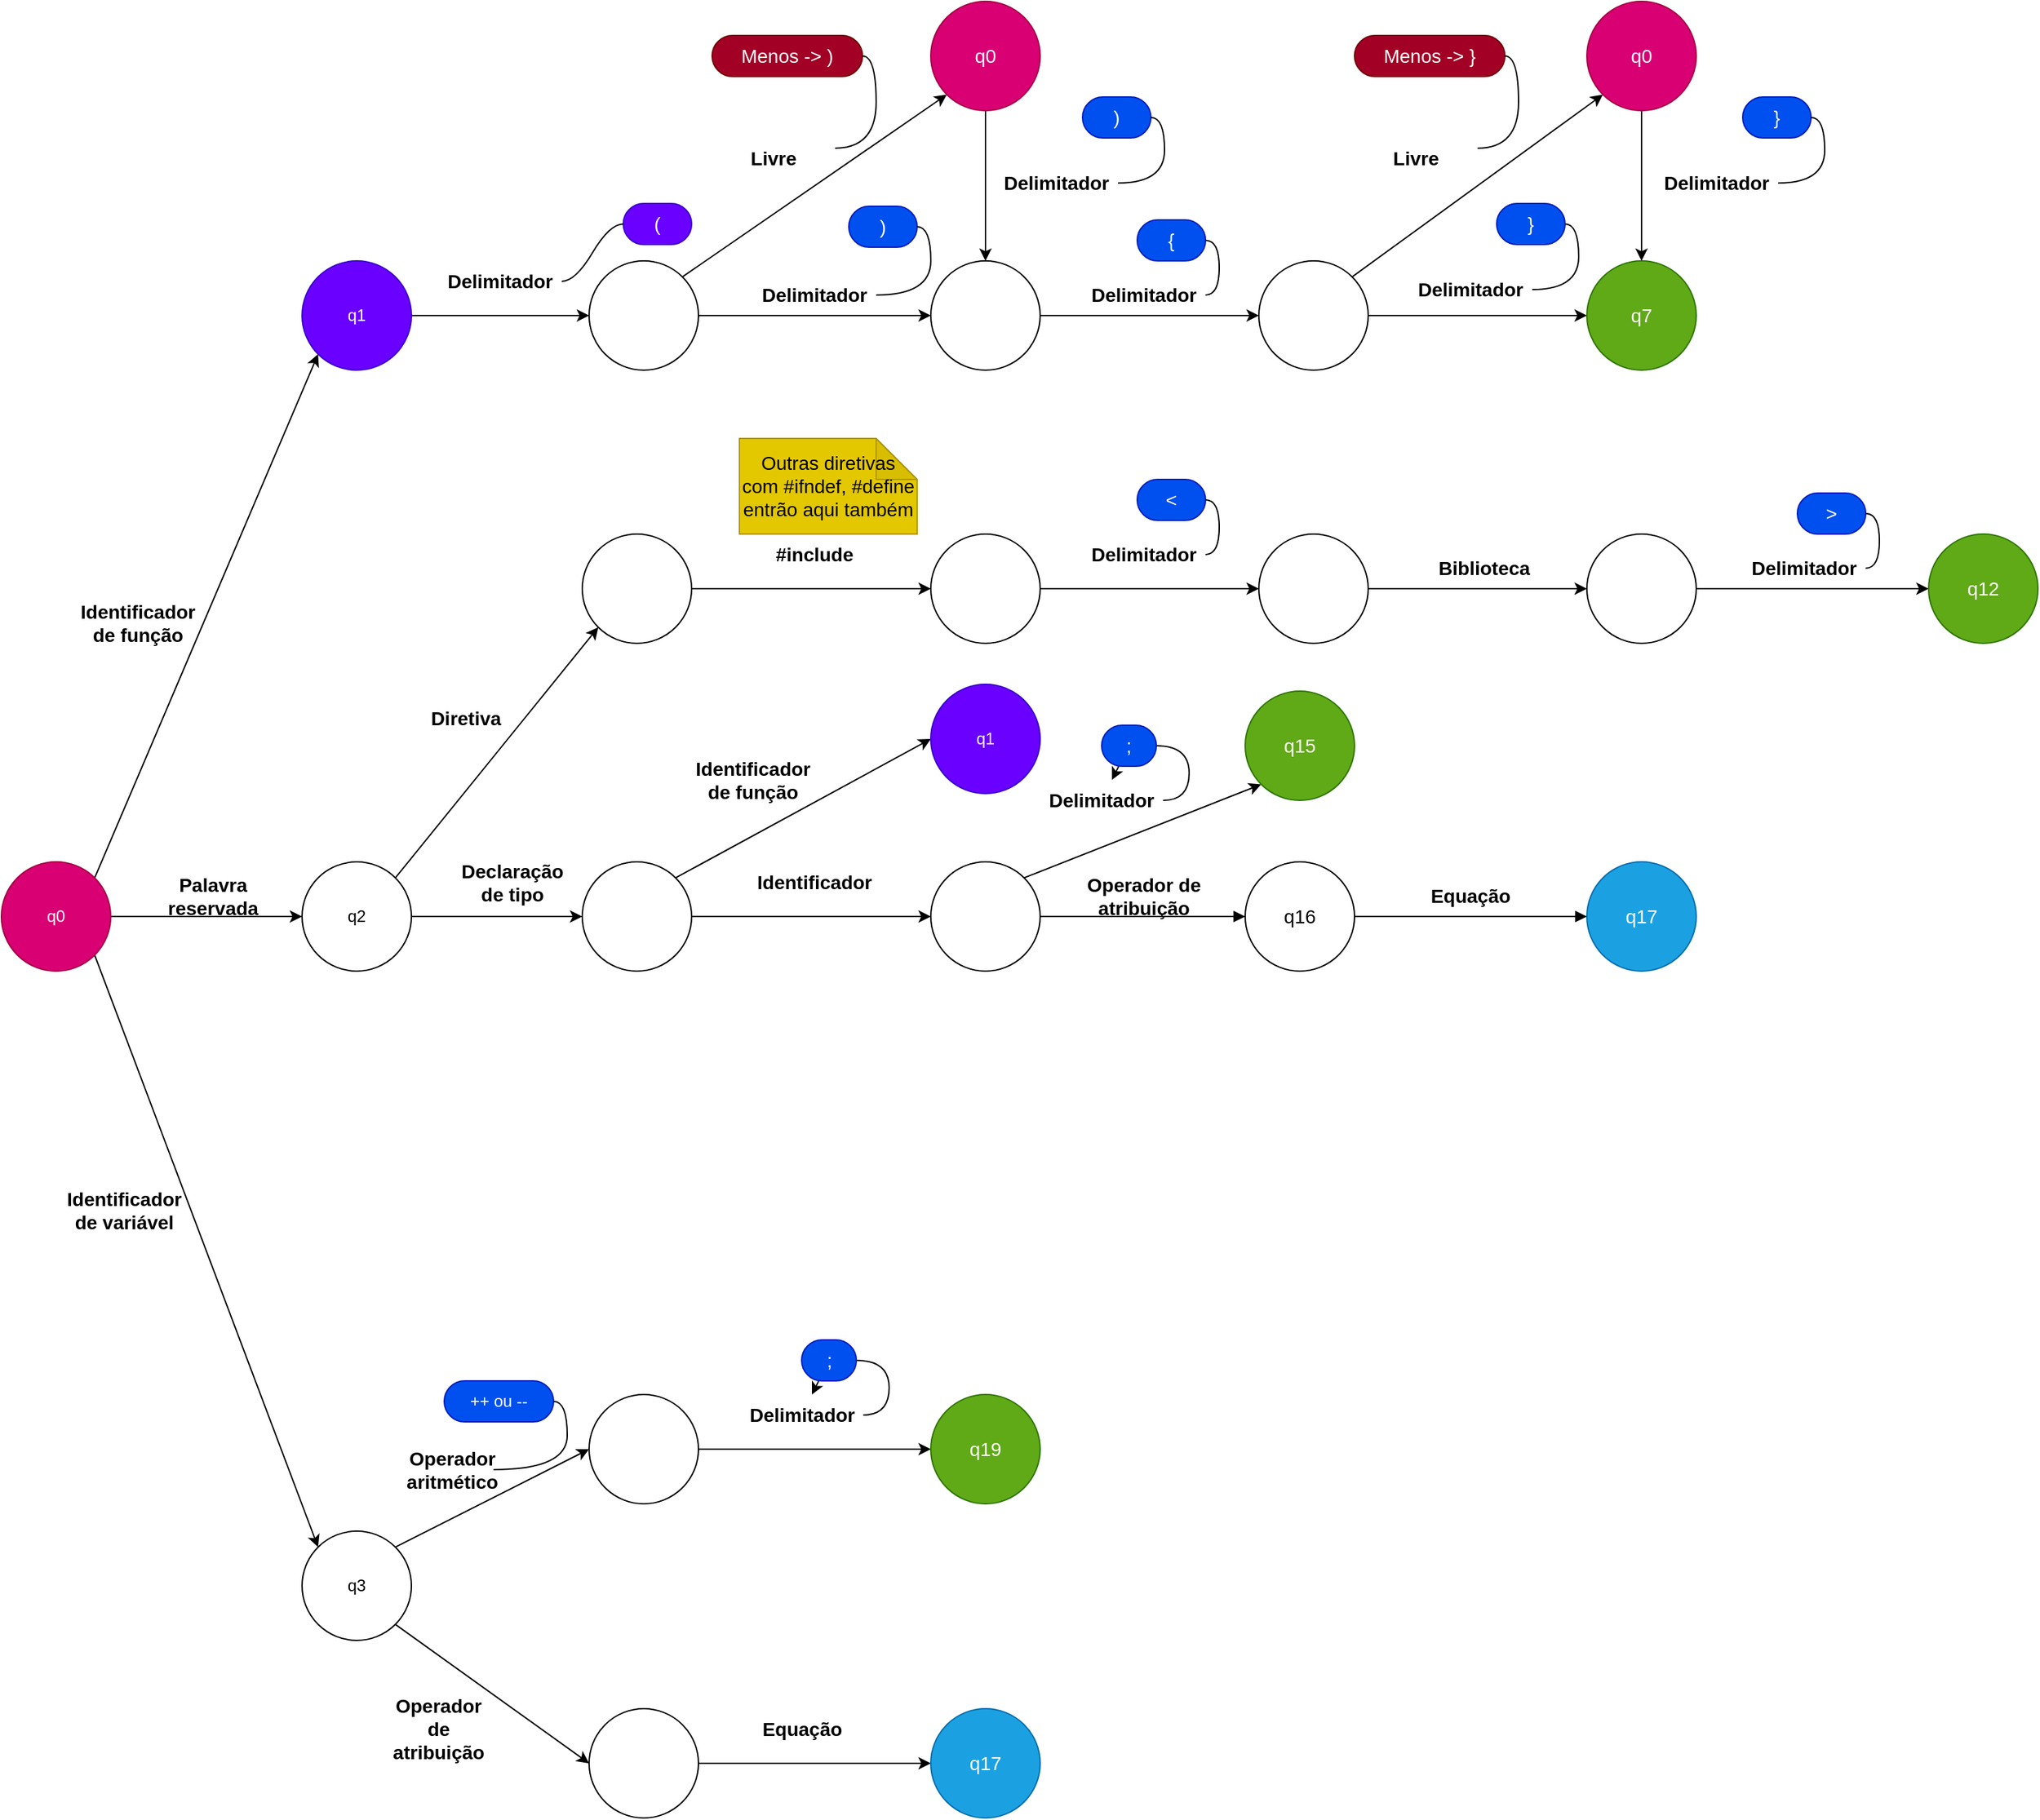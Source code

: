 <mxfile>
    <diagram id="cubB9nmE3zsF9W_pRvJK" name="Página-1">
        <mxGraphModel dx="1118" dy="1903" grid="1" gridSize="10" guides="1" tooltips="1" connect="1" arrows="1" fold="1" page="1" pageScale="1" pageWidth="827" pageHeight="1169" background="#ffffff" math="0" shadow="0">
            <root>
                <mxCell id="0"/>
                <mxCell id="1" parent="0"/>
                <mxCell id="6" style="edgeStyle=none;html=1;exitX=1;exitY=1;exitDx=0;exitDy=0;strokeColor=#000000;entryX=0;entryY=0;entryDx=0;entryDy=0;" parent="1" source="2" target="5" edge="1">
                    <mxGeometry relative="1" as="geometry">
                        <mxPoint x="220" y="490" as="targetPoint"/>
                    </mxGeometry>
                </mxCell>
                <mxCell id="7" style="edgeStyle=none;html=1;exitX=1;exitY=0.5;exitDx=0;exitDy=0;entryX=0;entryY=0.5;entryDx=0;entryDy=0;strokeColor=#000000;" parent="1" source="2" target="4" edge="1">
                    <mxGeometry relative="1" as="geometry"/>
                </mxCell>
                <mxCell id="8" style="edgeStyle=none;html=1;exitX=1;exitY=0;exitDx=0;exitDy=0;entryX=0;entryY=1;entryDx=0;entryDy=0;strokeColor=#000000;" parent="1" source="2" target="3" edge="1">
                    <mxGeometry relative="1" as="geometry"/>
                </mxCell>
                <mxCell id="2" value="q0" style="ellipse;whiteSpace=wrap;html=1;aspect=fixed;fillColor=#d80073;fontColor=#ffffff;strokeColor=#A50040;" parent="1" vertex="1">
                    <mxGeometry x="10" y="260" width="80" height="80" as="geometry"/>
                </mxCell>
                <mxCell id="13" style="edgeStyle=none;html=1;exitX=1;exitY=0.5;exitDx=0;exitDy=0;entryX=0;entryY=0.5;entryDx=0;entryDy=0;fontSize=14;fontColor=#000000;strokeColor=#000000;" parent="1" source="3" target="12" edge="1">
                    <mxGeometry relative="1" as="geometry"/>
                </mxCell>
                <mxCell id="3" value="q1" style="ellipse;whiteSpace=wrap;html=1;aspect=fixed;fillColor=#6a00ff;fontColor=#ffffff;strokeColor=#3700CC;" parent="1" vertex="1">
                    <mxGeometry x="230" y="-180" width="80" height="80" as="geometry"/>
                </mxCell>
                <mxCell id="54" style="edgeStyle=none;html=1;exitX=1;exitY=0;exitDx=0;exitDy=0;entryX=0;entryY=1;entryDx=0;entryDy=0;fontSize=14;fontColor=#FFFFFF;strokeColor=#000000;" parent="1" source="4" target="53" edge="1">
                    <mxGeometry relative="1" as="geometry"/>
                </mxCell>
                <mxCell id="74" style="edgeStyle=none;html=1;exitX=1;exitY=0.5;exitDx=0;exitDy=0;entryX=0;entryY=0.5;entryDx=0;entryDy=0;fontSize=14;fontColor=#FFFFFF;strokeColor=#000000;" parent="1" source="4" target="73" edge="1">
                    <mxGeometry relative="1" as="geometry"/>
                </mxCell>
                <mxCell id="4" value="q2" style="ellipse;whiteSpace=wrap;html=1;aspect=fixed;" parent="1" vertex="1">
                    <mxGeometry x="230" y="260" width="80" height="80" as="geometry"/>
                </mxCell>
                <mxCell id="94" style="edgeStyle=none;html=1;exitX=1;exitY=0;exitDx=0;exitDy=0;entryX=0;entryY=0.5;entryDx=0;entryDy=0;strokeColor=#000000;" parent="1" source="5" target="93" edge="1">
                    <mxGeometry relative="1" as="geometry"/>
                </mxCell>
                <mxCell id="96" style="edgeStyle=none;html=1;exitX=1;exitY=1;exitDx=0;exitDy=0;entryX=0;entryY=0.5;entryDx=0;entryDy=0;strokeColor=#000000;" parent="1" source="5" target="95" edge="1">
                    <mxGeometry relative="1" as="geometry"/>
                </mxCell>
                <mxCell id="5" value="q3" style="ellipse;whiteSpace=wrap;html=1;aspect=fixed;" parent="1" vertex="1">
                    <mxGeometry x="230" y="750" width="80" height="80" as="geometry"/>
                </mxCell>
                <mxCell id="9" value="&lt;font color=&quot;#000000&quot; size=&quot;1&quot;&gt;&lt;b style=&quot;font-size: 14px&quot;&gt;Palavra reservada&lt;/b&gt;&lt;/font&gt;" style="text;html=1;strokeColor=none;fillColor=none;align=center;verticalAlign=middle;whiteSpace=wrap;rounded=0;" parent="1" vertex="1">
                    <mxGeometry x="120" y="270" width="90" height="30" as="geometry"/>
                </mxCell>
                <mxCell id="10" value="&lt;b&gt;Identificador de função&lt;/b&gt;" style="text;html=1;strokeColor=none;fillColor=none;align=center;verticalAlign=middle;whiteSpace=wrap;rounded=0;fontSize=14;fontColor=#000000;" parent="1" vertex="1">
                    <mxGeometry x="80" y="70" width="60" height="30" as="geometry"/>
                </mxCell>
                <mxCell id="11" value="&lt;b&gt;Identificador de variável&lt;/b&gt;" style="text;html=1;strokeColor=none;fillColor=none;align=center;verticalAlign=middle;whiteSpace=wrap;rounded=0;fontSize=14;fontColor=#000000;" parent="1" vertex="1">
                    <mxGeometry x="70" y="500" width="60" height="30" as="geometry"/>
                </mxCell>
                <mxCell id="18" style="edgeStyle=none;html=1;exitX=1;exitY=0.5;exitDx=0;exitDy=0;entryX=0;entryY=0.5;entryDx=0;entryDy=0;fontSize=14;fontColor=#FFFFFF;strokeColor=#000000;" parent="1" source="12" target="17" edge="1">
                    <mxGeometry relative="1" as="geometry"/>
                </mxCell>
                <mxCell id="20" style="edgeStyle=none;html=1;exitX=1;exitY=0;exitDx=0;exitDy=0;entryX=0;entryY=1;entryDx=0;entryDy=0;fontSize=14;fontColor=#FFFFFF;strokeColor=#000000;" parent="1" source="12" target="19" edge="1">
                    <mxGeometry relative="1" as="geometry"/>
                </mxCell>
                <mxCell id="12" value="&lt;font color=&quot;#ffffff&quot;&gt;q4&lt;/font&gt;" style="ellipse;whiteSpace=wrap;html=1;aspect=fixed;fontSize=14;fontColor=#000000;" parent="1" vertex="1">
                    <mxGeometry x="440" y="-180" width="80" height="80" as="geometry"/>
                </mxCell>
                <mxCell id="14" value="&lt;b&gt;Delimitador&lt;/b&gt;" style="text;html=1;strokeColor=none;fillColor=none;align=center;verticalAlign=middle;whiteSpace=wrap;rounded=0;fontSize=14;fontColor=#000000;" parent="1" vertex="1">
                    <mxGeometry x="330" y="-180" width="90" height="30" as="geometry"/>
                </mxCell>
                <mxCell id="15" value="(" style="whiteSpace=wrap;html=1;rounded=1;arcSize=50;align=center;verticalAlign=middle;strokeWidth=1;autosize=1;spacing=4;treeFolding=1;treeMoving=1;newEdgeStyle={&quot;edgeStyle&quot;:&quot;entityRelationEdgeStyle&quot;,&quot;startArrow&quot;:&quot;none&quot;,&quot;endArrow&quot;:&quot;none&quot;,&quot;segment&quot;:10,&quot;curved&quot;:1};fontSize=14;fontColor=#ffffff;fillColor=#6a00ff;strokeColor=#3700CC;" parent="1" vertex="1">
                    <mxGeometry x="465" y="-222" width="50" height="30" as="geometry"/>
                </mxCell>
                <mxCell id="16" value="" style="edgeStyle=entityRelationEdgeStyle;startArrow=none;endArrow=none;segment=10;curved=1;fontSize=14;fontColor=#FFFFFF;strokeColor=#000000;exitX=1;exitY=0.5;exitDx=0;exitDy=0;" parent="1" source="14" target="15" edge="1">
                    <mxGeometry relative="1" as="geometry">
                        <mxPoint x="414" y="-180" as="sourcePoint"/>
                    </mxGeometry>
                </mxCell>
                <mxCell id="33" style="edgeStyle=none;html=1;exitX=1;exitY=0.5;exitDx=0;exitDy=0;entryX=0;entryY=0.5;entryDx=0;entryDy=0;fontSize=14;fontColor=#FFFFFF;strokeColor=#000000;" parent="1" source="17" target="32" edge="1">
                    <mxGeometry relative="1" as="geometry"/>
                </mxCell>
                <mxCell id="17" value="&lt;font color=&quot;#ffffff&quot;&gt;q5&lt;/font&gt;" style="ellipse;whiteSpace=wrap;html=1;aspect=fixed;fontSize=14;fontColor=#000000;" parent="1" vertex="1">
                    <mxGeometry x="690" y="-180" width="80" height="80" as="geometry"/>
                </mxCell>
                <mxCell id="21" style="edgeStyle=none;html=1;exitX=0.5;exitY=1;exitDx=0;exitDy=0;entryX=0.5;entryY=0;entryDx=0;entryDy=0;fontSize=14;fontColor=#FFFFFF;strokeColor=#000000;" parent="1" source="19" target="17" edge="1">
                    <mxGeometry relative="1" as="geometry"/>
                </mxCell>
                <mxCell id="19" value="&lt;font color=&quot;#ffffff&quot;&gt;q0&lt;/font&gt;" style="ellipse;whiteSpace=wrap;html=1;aspect=fixed;fontSize=14;fontColor=#ffffff;fillColor=#d80073;strokeColor=#A50040;" parent="1" vertex="1">
                    <mxGeometry x="690" y="-370" width="80" height="80" as="geometry"/>
                </mxCell>
                <mxCell id="23" value="&lt;b&gt;Livre&lt;/b&gt;" style="text;html=1;strokeColor=none;fillColor=none;align=center;verticalAlign=middle;whiteSpace=wrap;rounded=0;fontSize=14;fontColor=#000000;rotation=0;" parent="1" vertex="1">
                    <mxGeometry x="530" y="-270" width="90" height="30" as="geometry"/>
                </mxCell>
                <mxCell id="24" value="Menos -&amp;gt; )" style="whiteSpace=wrap;html=1;rounded=1;arcSize=50;align=center;verticalAlign=middle;strokeWidth=1;autosize=1;spacing=4;treeFolding=1;treeMoving=1;newEdgeStyle={&quot;edgeStyle&quot;:&quot;entityRelationEdgeStyle&quot;,&quot;startArrow&quot;:&quot;none&quot;,&quot;endArrow&quot;:&quot;none&quot;,&quot;segment&quot;:10,&quot;curved&quot;:1};fontSize=14;fontColor=#ffffff;fillColor=#a20025;strokeColor=#6F0000;" parent="1" vertex="1">
                    <mxGeometry x="530" y="-345" width="110" height="30" as="geometry"/>
                </mxCell>
                <mxCell id="25" value="" style="edgeStyle=entityRelationEdgeStyle;startArrow=none;endArrow=none;segment=10;curved=1;fontSize=14;fontColor=#FFFFFF;strokeColor=#000000;exitX=1;exitY=0.25;exitDx=0;exitDy=0;" parent="1" source="23" target="24" edge="1">
                    <mxGeometry relative="1" as="geometry">
                        <mxPoint x="530" y="-310" as="sourcePoint"/>
                    </mxGeometry>
                </mxCell>
                <mxCell id="26" value="&lt;b&gt;Delimitador&lt;/b&gt;" style="text;html=1;strokeColor=none;fillColor=none;align=center;verticalAlign=middle;whiteSpace=wrap;rounded=0;fontSize=14;fontColor=#000000;" parent="1" vertex="1">
                    <mxGeometry x="560" y="-170" width="90" height="30" as="geometry"/>
                </mxCell>
                <mxCell id="27" value="&lt;b&gt;Delimitador&lt;/b&gt;" style="text;html=1;strokeColor=none;fillColor=none;align=center;verticalAlign=middle;whiteSpace=wrap;rounded=0;fontSize=14;fontColor=#000000;" parent="1" vertex="1">
                    <mxGeometry x="737" y="-252" width="90" height="30" as="geometry"/>
                </mxCell>
                <mxCell id="28" value=")" style="whiteSpace=wrap;html=1;rounded=1;arcSize=50;align=center;verticalAlign=middle;strokeWidth=1;autosize=1;spacing=4;treeFolding=1;treeMoving=1;newEdgeStyle={&quot;edgeStyle&quot;:&quot;entityRelationEdgeStyle&quot;,&quot;startArrow&quot;:&quot;none&quot;,&quot;endArrow&quot;:&quot;none&quot;,&quot;segment&quot;:10,&quot;curved&quot;:1};fontSize=14;fontColor=#ffffff;fillColor=#0050ef;strokeColor=#001DBC;" parent="1" vertex="1">
                    <mxGeometry x="630" y="-220" width="50" height="30" as="geometry"/>
                </mxCell>
                <mxCell id="29" value="" style="edgeStyle=entityRelationEdgeStyle;startArrow=none;endArrow=none;segment=10;curved=1;fontSize=14;fontColor=#FFFFFF;strokeColor=#000000;exitX=1;exitY=0.5;exitDx=0;exitDy=0;" parent="1" source="26" target="28" edge="1">
                    <mxGeometry relative="1" as="geometry">
                        <mxPoint x="590" y="-180" as="sourcePoint"/>
                    </mxGeometry>
                </mxCell>
                <mxCell id="30" value=")" style="whiteSpace=wrap;html=1;rounded=1;arcSize=50;align=center;verticalAlign=middle;strokeWidth=1;autosize=1;spacing=4;treeFolding=1;treeMoving=1;newEdgeStyle={&quot;edgeStyle&quot;:&quot;entityRelationEdgeStyle&quot;,&quot;startArrow&quot;:&quot;none&quot;,&quot;endArrow&quot;:&quot;none&quot;,&quot;segment&quot;:10,&quot;curved&quot;:1};fontSize=14;fontColor=#ffffff;fillColor=#0050ef;strokeColor=#001DBC;" parent="1" vertex="1">
                    <mxGeometry x="801" y="-300" width="50" height="30" as="geometry"/>
                </mxCell>
                <mxCell id="31" value="" style="edgeStyle=entityRelationEdgeStyle;startArrow=none;endArrow=none;segment=10;curved=1;fontSize=14;fontColor=#FFFFFF;strokeColor=#000000;exitX=1;exitY=0.5;exitDx=0;exitDy=0;" parent="1" source="27" target="30" edge="1">
                    <mxGeometry relative="1" as="geometry">
                        <mxPoint x="750" y="-258" as="sourcePoint"/>
                    </mxGeometry>
                </mxCell>
                <mxCell id="40" style="edgeStyle=none;html=1;exitX=1;exitY=0.5;exitDx=0;exitDy=0;entryX=0;entryY=0.5;entryDx=0;entryDy=0;fontSize=14;fontColor=#FFFFFF;strokeColor=#000000;" parent="1" source="32" target="39" edge="1">
                    <mxGeometry relative="1" as="geometry"/>
                </mxCell>
                <mxCell id="42" style="edgeStyle=none;html=1;exitX=1;exitY=0;exitDx=0;exitDy=0;entryX=0;entryY=1;entryDx=0;entryDy=0;fontSize=14;fontColor=#FFFFFF;strokeColor=#000000;" parent="1" source="32" target="41" edge="1">
                    <mxGeometry relative="1" as="geometry"/>
                </mxCell>
                <mxCell id="32" value="&lt;font color=&quot;#ffffff&quot;&gt;q6&lt;/font&gt;" style="ellipse;whiteSpace=wrap;html=1;aspect=fixed;fontSize=14;fontColor=#000000;" parent="1" vertex="1">
                    <mxGeometry x="930" y="-180" width="80" height="80" as="geometry"/>
                </mxCell>
                <mxCell id="34" value="&lt;b&gt;Delimitador&lt;/b&gt;" style="text;html=1;strokeColor=none;fillColor=none;align=center;verticalAlign=middle;whiteSpace=wrap;rounded=0;fontSize=14;fontColor=#000000;" parent="1" vertex="1">
                    <mxGeometry x="801" y="-170" width="90" height="30" as="geometry"/>
                </mxCell>
                <mxCell id="37" value="{" style="whiteSpace=wrap;html=1;rounded=1;arcSize=50;align=center;verticalAlign=middle;strokeWidth=1;autosize=1;spacing=4;treeFolding=1;treeMoving=1;newEdgeStyle={&quot;edgeStyle&quot;:&quot;entityRelationEdgeStyle&quot;,&quot;startArrow&quot;:&quot;none&quot;,&quot;endArrow&quot;:&quot;none&quot;,&quot;segment&quot;:10,&quot;curved&quot;:1};fontSize=14;fontColor=#ffffff;fillColor=#0050ef;strokeColor=#001DBC;" parent="1" vertex="1">
                    <mxGeometry x="841" y="-210" width="50" height="30" as="geometry"/>
                </mxCell>
                <mxCell id="38" value="" style="edgeStyle=entityRelationEdgeStyle;startArrow=none;endArrow=none;segment=10;curved=1;fontSize=14;fontColor=#FFFFFF;strokeColor=#000000;exitX=1;exitY=0.5;exitDx=0;exitDy=0;" parent="1" source="34" target="37" edge="1">
                    <mxGeometry relative="1" as="geometry">
                        <mxPoint x="890" y="-176" as="sourcePoint"/>
                    </mxGeometry>
                </mxCell>
                <mxCell id="39" value="&lt;font color=&quot;#ffffff&quot;&gt;q7&lt;/font&gt;" style="ellipse;whiteSpace=wrap;html=1;aspect=fixed;fontSize=14;fontColor=#ffffff;fillColor=#60a917;strokeColor=#2D7600;" parent="1" vertex="1">
                    <mxGeometry x="1170" y="-180" width="80" height="80" as="geometry"/>
                </mxCell>
                <mxCell id="43" style="edgeStyle=none;html=1;exitX=0.5;exitY=1;exitDx=0;exitDy=0;entryX=0.5;entryY=0;entryDx=0;entryDy=0;fontSize=14;fontColor=#FFFFFF;strokeColor=#000000;" parent="1" source="41" target="39" edge="1">
                    <mxGeometry relative="1" as="geometry"/>
                </mxCell>
                <mxCell id="41" value="&lt;font color=&quot;#ffffff&quot;&gt;q0&lt;/font&gt;" style="ellipse;whiteSpace=wrap;html=1;aspect=fixed;fontSize=14;fontColor=#ffffff;fillColor=#d80073;strokeColor=#A50040;" parent="1" vertex="1">
                    <mxGeometry x="1170" y="-370" width="80" height="80" as="geometry"/>
                </mxCell>
                <mxCell id="44" value="&lt;b&gt;Delimitador&lt;/b&gt;" style="text;html=1;strokeColor=none;fillColor=none;align=center;verticalAlign=middle;whiteSpace=wrap;rounded=0;fontSize=14;fontColor=#000000;" parent="1" vertex="1">
                    <mxGeometry x="1220" y="-252" width="90" height="30" as="geometry"/>
                </mxCell>
                <mxCell id="45" value="}" style="whiteSpace=wrap;html=1;rounded=1;arcSize=50;align=center;verticalAlign=middle;strokeWidth=1;autosize=1;spacing=4;treeFolding=1;treeMoving=1;newEdgeStyle={&quot;edgeStyle&quot;:&quot;entityRelationEdgeStyle&quot;,&quot;startArrow&quot;:&quot;none&quot;,&quot;endArrow&quot;:&quot;none&quot;,&quot;segment&quot;:10,&quot;curved&quot;:1};fontSize=14;fontColor=#ffffff;fillColor=#0050ef;strokeColor=#001DBC;" parent="1" vertex="1">
                    <mxGeometry x="1284" y="-300" width="50" height="30" as="geometry"/>
                </mxCell>
                <mxCell id="46" value="" style="edgeStyle=entityRelationEdgeStyle;startArrow=none;endArrow=none;segment=10;curved=1;fontSize=14;fontColor=#FFFFFF;strokeColor=#000000;exitX=1;exitY=0.5;exitDx=0;exitDy=0;" parent="1" source="44" target="45" edge="1">
                    <mxGeometry relative="1" as="geometry">
                        <mxPoint x="1233" y="-258" as="sourcePoint"/>
                    </mxGeometry>
                </mxCell>
                <mxCell id="47" value="&lt;b&gt;Livre&lt;/b&gt;" style="text;html=1;strokeColor=none;fillColor=none;align=center;verticalAlign=middle;whiteSpace=wrap;rounded=0;fontSize=14;fontColor=#000000;rotation=0;" parent="1" vertex="1">
                    <mxGeometry x="1000" y="-270" width="90" height="30" as="geometry"/>
                </mxCell>
                <mxCell id="48" value="Menos -&amp;gt; }" style="whiteSpace=wrap;html=1;rounded=1;arcSize=50;align=center;verticalAlign=middle;strokeWidth=1;autosize=1;spacing=4;treeFolding=1;treeMoving=1;newEdgeStyle={&quot;edgeStyle&quot;:&quot;entityRelationEdgeStyle&quot;,&quot;startArrow&quot;:&quot;none&quot;,&quot;endArrow&quot;:&quot;none&quot;,&quot;segment&quot;:10,&quot;curved&quot;:1};fontSize=14;fontColor=#ffffff;fillColor=#a20025;strokeColor=#6F0000;" parent="1" vertex="1">
                    <mxGeometry x="1000" y="-345" width="110" height="30" as="geometry"/>
                </mxCell>
                <mxCell id="49" value="" style="edgeStyle=entityRelationEdgeStyle;startArrow=none;endArrow=none;segment=10;curved=1;fontSize=14;fontColor=#FFFFFF;strokeColor=#000000;exitX=1;exitY=0.25;exitDx=0;exitDy=0;" parent="1" source="47" target="48" edge="1">
                    <mxGeometry relative="1" as="geometry">
                        <mxPoint x="1000" y="-310" as="sourcePoint"/>
                    </mxGeometry>
                </mxCell>
                <mxCell id="50" value="&lt;b&gt;Delimitador&lt;/b&gt;" style="text;html=1;strokeColor=none;fillColor=none;align=center;verticalAlign=middle;whiteSpace=wrap;rounded=0;fontSize=14;fontColor=#000000;" parent="1" vertex="1">
                    <mxGeometry x="1040" y="-174" width="90" height="30" as="geometry"/>
                </mxCell>
                <mxCell id="51" value="}" style="whiteSpace=wrap;html=1;rounded=1;arcSize=50;align=center;verticalAlign=middle;strokeWidth=1;autosize=1;spacing=4;treeFolding=1;treeMoving=1;newEdgeStyle={&quot;edgeStyle&quot;:&quot;entityRelationEdgeStyle&quot;,&quot;startArrow&quot;:&quot;none&quot;,&quot;endArrow&quot;:&quot;none&quot;,&quot;segment&quot;:10,&quot;curved&quot;:1};fontSize=14;fontColor=#ffffff;fillColor=#0050ef;strokeColor=#001DBC;" parent="1" vertex="1">
                    <mxGeometry x="1104" y="-222" width="50" height="30" as="geometry"/>
                </mxCell>
                <mxCell id="52" value="" style="edgeStyle=entityRelationEdgeStyle;startArrow=none;endArrow=none;segment=10;curved=1;fontSize=14;fontColor=#FFFFFF;strokeColor=#000000;exitX=1;exitY=0.5;exitDx=0;exitDy=0;" parent="1" source="50" target="51" edge="1">
                    <mxGeometry relative="1" as="geometry">
                        <mxPoint x="1053" y="-180" as="sourcePoint"/>
                    </mxGeometry>
                </mxCell>
                <mxCell id="57" style="edgeStyle=none;html=1;exitX=1;exitY=0.5;exitDx=0;exitDy=0;entryX=0;entryY=0.5;entryDx=0;entryDy=0;fontSize=14;fontColor=#FFFFFF;strokeColor=#000000;" parent="1" source="53" target="56" edge="1">
                    <mxGeometry relative="1" as="geometry"/>
                </mxCell>
                <mxCell id="53" value="q8" style="ellipse;whiteSpace=wrap;html=1;aspect=fixed;fontSize=14;fontColor=#FFFFFF;" parent="1" vertex="1">
                    <mxGeometry x="435" y="20" width="80" height="80" as="geometry"/>
                </mxCell>
                <mxCell id="55" value="&lt;b&gt;Diretiva&lt;/b&gt;" style="text;html=1;strokeColor=none;fillColor=none;align=center;verticalAlign=middle;whiteSpace=wrap;rounded=0;fontSize=14;fontColor=#000000;" parent="1" vertex="1">
                    <mxGeometry x="320" y="140" width="60" height="30" as="geometry"/>
                </mxCell>
                <mxCell id="61" style="edgeStyle=none;html=1;exitX=1;exitY=0.5;exitDx=0;exitDy=0;entryX=0;entryY=0.5;entryDx=0;entryDy=0;fontSize=14;fontColor=#FFFFFF;strokeColor=#000000;" parent="1" source="56" target="60" edge="1">
                    <mxGeometry relative="1" as="geometry"/>
                </mxCell>
                <mxCell id="56" value="q9" style="ellipse;whiteSpace=wrap;html=1;aspect=fixed;fontSize=14;fontColor=#FFFFFF;" parent="1" vertex="1">
                    <mxGeometry x="690" y="20" width="80" height="80" as="geometry"/>
                </mxCell>
                <mxCell id="58" value="&lt;b&gt;#include&lt;/b&gt;" style="text;html=1;strokeColor=none;fillColor=none;align=center;verticalAlign=middle;whiteSpace=wrap;rounded=0;fontSize=14;fontColor=#000000;" parent="1" vertex="1">
                    <mxGeometry x="575" y="20" width="60" height="30" as="geometry"/>
                </mxCell>
                <mxCell id="59" value="Outras diretivas com #ifndef, #define entrão aqui também" style="shape=note;whiteSpace=wrap;html=1;backgroundOutline=1;darkOpacity=0.05;fontSize=14;fontColor=#000000;fillColor=#e3c800;strokeColor=#B09500;" parent="1" vertex="1">
                    <mxGeometry x="550" y="-50" width="130" height="70" as="geometry"/>
                </mxCell>
                <mxCell id="66" style="edgeStyle=none;html=1;exitX=1;exitY=0.5;exitDx=0;exitDy=0;entryX=0;entryY=0.5;entryDx=0;entryDy=0;fontSize=14;fontColor=#FFFFFF;strokeColor=#000000;" parent="1" source="60" target="65" edge="1">
                    <mxGeometry relative="1" as="geometry"/>
                </mxCell>
                <mxCell id="60" value="&lt;font color=&quot;#ffffff&quot;&gt;q10&lt;/font&gt;" style="ellipse;whiteSpace=wrap;html=1;aspect=fixed;fontSize=14;fontColor=#000000;" parent="1" vertex="1">
                    <mxGeometry x="930" y="20" width="80" height="80" as="geometry"/>
                </mxCell>
                <mxCell id="62" value="&lt;b&gt;Delimitador&lt;/b&gt;" style="text;html=1;strokeColor=none;fillColor=none;align=center;verticalAlign=middle;whiteSpace=wrap;rounded=0;fontSize=14;fontColor=#000000;" parent="1" vertex="1">
                    <mxGeometry x="801" y="20" width="90" height="30" as="geometry"/>
                </mxCell>
                <mxCell id="63" value="&amp;lt;" style="whiteSpace=wrap;html=1;rounded=1;arcSize=50;align=center;verticalAlign=middle;strokeWidth=1;autosize=1;spacing=4;treeFolding=1;treeMoving=1;newEdgeStyle={&quot;edgeStyle&quot;:&quot;entityRelationEdgeStyle&quot;,&quot;startArrow&quot;:&quot;none&quot;,&quot;endArrow&quot;:&quot;none&quot;,&quot;segment&quot;:10,&quot;curved&quot;:1};fontSize=14;fontColor=#ffffff;fillColor=#0050ef;strokeColor=#001DBC;" parent="1" vertex="1">
                    <mxGeometry x="841" y="-20" width="50" height="30" as="geometry"/>
                </mxCell>
                <mxCell id="64" value="" style="edgeStyle=entityRelationEdgeStyle;startArrow=none;endArrow=none;segment=10;curved=1;fontSize=14;fontColor=#FFFFFF;strokeColor=#000000;exitX=1;exitY=0.5;exitDx=0;exitDy=0;" parent="1" source="62" target="63" edge="1">
                    <mxGeometry relative="1" as="geometry">
                        <mxPoint x="890" y="14" as="sourcePoint"/>
                    </mxGeometry>
                </mxCell>
                <mxCell id="69" style="edgeStyle=none;html=1;exitX=1;exitY=0.5;exitDx=0;exitDy=0;entryX=0;entryY=0.5;entryDx=0;entryDy=0;fontSize=14;fontColor=#FFFFFF;strokeColor=#000000;" parent="1" source="65" target="68" edge="1">
                    <mxGeometry relative="1" as="geometry"/>
                </mxCell>
                <mxCell id="65" value="&lt;font color=&quot;#ffffff&quot;&gt;q11&lt;/font&gt;" style="ellipse;whiteSpace=wrap;html=1;aspect=fixed;fontSize=14;fontColor=#000000;" parent="1" vertex="1">
                    <mxGeometry x="1170" y="20" width="80" height="80" as="geometry"/>
                </mxCell>
                <mxCell id="67" value="&lt;b&gt;Biblioteca&lt;/b&gt;" style="text;html=1;strokeColor=none;fillColor=none;align=center;verticalAlign=middle;whiteSpace=wrap;rounded=0;fontSize=14;fontColor=#000000;" parent="1" vertex="1">
                    <mxGeometry x="1050" y="30" width="90" height="30" as="geometry"/>
                </mxCell>
                <mxCell id="68" value="&lt;font color=&quot;#ffffff&quot;&gt;q12&lt;/font&gt;" style="ellipse;whiteSpace=wrap;html=1;aspect=fixed;fontSize=14;fontColor=#ffffff;fillColor=#60a917;strokeColor=#2D7600;" parent="1" vertex="1">
                    <mxGeometry x="1420" y="20" width="80" height="80" as="geometry"/>
                </mxCell>
                <mxCell id="70" value="&lt;b&gt;Delimitador&lt;/b&gt;" style="text;html=1;strokeColor=none;fillColor=none;align=center;verticalAlign=middle;whiteSpace=wrap;rounded=0;fontSize=14;fontColor=#000000;" parent="1" vertex="1">
                    <mxGeometry x="1284" y="30" width="90" height="30" as="geometry"/>
                </mxCell>
                <mxCell id="71" value="&amp;gt;" style="whiteSpace=wrap;html=1;rounded=1;arcSize=50;align=center;verticalAlign=middle;strokeWidth=1;autosize=1;spacing=4;treeFolding=1;treeMoving=1;newEdgeStyle={&quot;edgeStyle&quot;:&quot;entityRelationEdgeStyle&quot;,&quot;startArrow&quot;:&quot;none&quot;,&quot;endArrow&quot;:&quot;none&quot;,&quot;segment&quot;:10,&quot;curved&quot;:1};fontSize=14;fontColor=#ffffff;fillColor=#0050ef;strokeColor=#001DBC;" parent="1" vertex="1">
                    <mxGeometry x="1324" y="-10" width="50" height="30" as="geometry"/>
                </mxCell>
                <mxCell id="72" value="" style="edgeStyle=entityRelationEdgeStyle;startArrow=none;endArrow=none;segment=10;curved=1;fontSize=14;fontColor=#FFFFFF;strokeColor=#000000;exitX=1;exitY=0.5;exitDx=0;exitDy=0;" parent="1" source="70" target="71" edge="1">
                    <mxGeometry relative="1" as="geometry">
                        <mxPoint x="1373" y="24" as="sourcePoint"/>
                    </mxGeometry>
                </mxCell>
                <mxCell id="78" style="edgeStyle=none;html=1;exitX=1;exitY=0.5;exitDx=0;exitDy=0;entryX=0;entryY=0.5;entryDx=0;entryDy=0;fontSize=14;fontColor=#FFFFFF;strokeColor=#000000;" parent="1" source="73" target="77" edge="1">
                    <mxGeometry relative="1" as="geometry"/>
                </mxCell>
                <mxCell id="112" style="edgeStyle=none;html=1;exitX=1;exitY=0;exitDx=0;exitDy=0;entryX=0;entryY=0.5;entryDx=0;entryDy=0;strokeColor=#000000;" parent="1" source="73" target="111" edge="1">
                    <mxGeometry relative="1" as="geometry"/>
                </mxCell>
                <mxCell id="73" value="q13" style="ellipse;whiteSpace=wrap;html=1;aspect=fixed;fontSize=14;fontColor=#FFFFFF;" parent="1" vertex="1">
                    <mxGeometry x="435" y="260" width="80" height="80" as="geometry"/>
                </mxCell>
                <mxCell id="75" value="&lt;b&gt;Declaração de tipo&lt;/b&gt;" style="text;html=1;strokeColor=none;fillColor=none;align=center;verticalAlign=middle;whiteSpace=wrap;rounded=0;fontSize=14;fontColor=#000000;" parent="1" vertex="1">
                    <mxGeometry x="354" y="260" width="60" height="30" as="geometry"/>
                </mxCell>
                <mxCell id="81" style="edgeStyle=none;html=1;exitX=1;exitY=0;exitDx=0;exitDy=0;entryX=0;entryY=1;entryDx=0;entryDy=0;fontSize=14;fontColor=#FFFFFF;strokeColor=#000000;" parent="1" source="77" target="80" edge="1">
                    <mxGeometry relative="1" as="geometry"/>
                </mxCell>
                <mxCell id="87" style="edgeStyle=orthogonalEdgeStyle;curved=1;html=1;exitX=1;exitY=0.5;exitDx=0;exitDy=0;entryX=0;entryY=0.5;entryDx=0;entryDy=0;fontSize=14;fontColor=#FFFFFF;endArrow=block;endFill=1;strokeColor=#000000;" parent="1" source="77" target="86" edge="1">
                    <mxGeometry relative="1" as="geometry"/>
                </mxCell>
                <mxCell id="77" value="q14" style="ellipse;whiteSpace=wrap;html=1;aspect=fixed;fontSize=14;fontColor=#FFFFFF;" parent="1" vertex="1">
                    <mxGeometry x="690" y="260" width="80" height="80" as="geometry"/>
                </mxCell>
                <mxCell id="79" value="&lt;b&gt;Identificador&lt;/b&gt;" style="text;html=1;strokeColor=none;fillColor=none;align=center;verticalAlign=middle;whiteSpace=wrap;rounded=0;fontSize=14;fontColor=#000000;" parent="1" vertex="1">
                    <mxGeometry x="575" y="260" width="60" height="30" as="geometry"/>
                </mxCell>
                <mxCell id="80" value="q15" style="ellipse;whiteSpace=wrap;html=1;aspect=fixed;fontSize=14;fontColor=#ffffff;fillColor=#60a917;strokeColor=#2D7600;" parent="1" vertex="1">
                    <mxGeometry x="920" y="135" width="80" height="80" as="geometry"/>
                </mxCell>
                <mxCell id="82" value="&lt;b&gt;Delimitador&lt;/b&gt;" style="text;html=1;strokeColor=none;fillColor=none;align=center;verticalAlign=middle;whiteSpace=wrap;rounded=0;fontSize=14;fontColor=#000000;" parent="1" vertex="1">
                    <mxGeometry x="770" y="200" width="90" height="30" as="geometry"/>
                </mxCell>
                <mxCell id="85" style="edgeStyle=orthogonalEdgeStyle;html=1;exitX=1;exitY=0.5;exitDx=0;exitDy=0;entryX=1;entryY=0.5;entryDx=0;entryDy=0;fontSize=14;fontColor=#FFFFFF;strokeColor=#000000;curved=1;endArrow=none;endFill=0;" parent="1" source="83" target="82" edge="1">
                    <mxGeometry relative="1" as="geometry">
                        <Array as="points">
                            <mxPoint x="879" y="175"/>
                            <mxPoint x="879" y="215"/>
                        </Array>
                    </mxGeometry>
                </mxCell>
                <mxCell id="92" value="" style="edgeStyle=none;html=1;" parent="1" source="83" target="82" edge="1">
                    <mxGeometry relative="1" as="geometry"/>
                </mxCell>
                <mxCell id="83" value=";" style="whiteSpace=wrap;html=1;rounded=1;arcSize=50;align=center;verticalAlign=middle;strokeWidth=1;autosize=1;spacing=4;treeFolding=1;treeMoving=1;newEdgeStyle={&quot;edgeStyle&quot;:&quot;entityRelationEdgeStyle&quot;,&quot;startArrow&quot;:&quot;none&quot;,&quot;endArrow&quot;:&quot;none&quot;,&quot;segment&quot;:10,&quot;curved&quot;:1};fontSize=14;fontColor=#ffffff;fillColor=#0050ef;strokeColor=#001DBC;" parent="1" vertex="1">
                    <mxGeometry x="815" y="160" width="40" height="30" as="geometry"/>
                </mxCell>
                <mxCell id="90" style="edgeStyle=orthogonalEdgeStyle;curved=1;html=1;exitX=1;exitY=0.5;exitDx=0;exitDy=0;entryX=0;entryY=0.5;entryDx=0;entryDy=0;fontSize=14;fontColor=#FFFFFF;endArrow=block;endFill=1;strokeColor=#000000;" parent="1" source="86" target="89" edge="1">
                    <mxGeometry relative="1" as="geometry"/>
                </mxCell>
                <mxCell id="86" value="q16" style="ellipse;whiteSpace=wrap;html=1;aspect=fixed;fontSize=14;" parent="1" vertex="1">
                    <mxGeometry x="920" y="260" width="80" height="80" as="geometry"/>
                </mxCell>
                <mxCell id="88" value="&lt;b&gt;Operador de atribuição&lt;/b&gt;" style="text;html=1;strokeColor=none;fillColor=none;align=center;verticalAlign=middle;whiteSpace=wrap;rounded=0;fontSize=14;fontColor=#000000;" parent="1" vertex="1">
                    <mxGeometry x="801" y="270" width="90" height="30" as="geometry"/>
                </mxCell>
                <mxCell id="89" value="q17" style="ellipse;whiteSpace=wrap;html=1;aspect=fixed;fontSize=14;fillColor=#1ba1e2;fontColor=#ffffff;strokeColor=#006EAF;" parent="1" vertex="1">
                    <mxGeometry x="1170" y="260" width="80" height="80" as="geometry"/>
                </mxCell>
                <mxCell id="91" value="&lt;b&gt;Equação&lt;/b&gt;" style="text;html=1;strokeColor=none;fillColor=none;align=center;verticalAlign=middle;whiteSpace=wrap;rounded=0;fontSize=14;fontColor=#000000;" parent="1" vertex="1">
                    <mxGeometry x="1055" y="270" width="60" height="30" as="geometry"/>
                </mxCell>
                <mxCell id="107" style="edgeStyle=none;html=1;exitX=1;exitY=0.5;exitDx=0;exitDy=0;entryX=0;entryY=0.5;entryDx=0;entryDy=0;strokeColor=#000000;" parent="1" source="93" target="106" edge="1">
                    <mxGeometry relative="1" as="geometry"/>
                </mxCell>
                <mxCell id="93" value="q18" style="ellipse;whiteSpace=wrap;html=1;aspect=fixed;fontSize=14;fontColor=#FFFFFF;" parent="1" vertex="1">
                    <mxGeometry x="440" y="650" width="80" height="80" as="geometry"/>
                </mxCell>
                <mxCell id="109" style="edgeStyle=none;html=1;exitX=1;exitY=0.5;exitDx=0;exitDy=0;entryX=0;entryY=0.5;entryDx=0;entryDy=0;strokeColor=#000000;" parent="1" source="95" target="108" edge="1">
                    <mxGeometry relative="1" as="geometry"/>
                </mxCell>
                <mxCell id="95" value="q20" style="ellipse;whiteSpace=wrap;html=1;aspect=fixed;fontSize=14;fontColor=#FFFFFF;" parent="1" vertex="1">
                    <mxGeometry x="440" y="880" width="80" height="80" as="geometry"/>
                </mxCell>
                <mxCell id="98" value="&lt;b&gt;Operador aritmético&lt;/b&gt;" style="text;html=1;strokeColor=none;fillColor=none;align=center;verticalAlign=middle;whiteSpace=wrap;rounded=0;fontSize=14;fontColor=#000000;" parent="1" vertex="1">
                    <mxGeometry x="310" y="690" width="60" height="30" as="geometry"/>
                </mxCell>
                <mxCell id="99" value="++ ou --" style="whiteSpace=wrap;html=1;rounded=1;arcSize=50;align=center;verticalAlign=middle;strokeWidth=1;autosize=1;spacing=4;treeFolding=1;treeMoving=1;newEdgeStyle={&quot;edgeStyle&quot;:&quot;entityRelationEdgeStyle&quot;,&quot;startArrow&quot;:&quot;none&quot;,&quot;endArrow&quot;:&quot;none&quot;,&quot;segment&quot;:10,&quot;curved&quot;:1};fillColor=#0050ef;fontColor=#ffffff;strokeColor=#001DBC;" parent="1" vertex="1">
                    <mxGeometry x="334" y="640" width="80" height="30" as="geometry"/>
                </mxCell>
                <mxCell id="100" value="" style="edgeStyle=entityRelationEdgeStyle;startArrow=none;endArrow=none;segment=10;curved=1;strokeColor=#000000;exitX=1;exitY=0.5;exitDx=0;exitDy=0;" parent="1" source="98" target="99" edge="1">
                    <mxGeometry relative="1" as="geometry">
                        <mxPoint x="298" y="682" as="sourcePoint"/>
                    </mxGeometry>
                </mxCell>
                <mxCell id="101" value="&lt;b&gt;Operador de atribuição&lt;/b&gt;" style="text;html=1;strokeColor=none;fillColor=none;align=center;verticalAlign=middle;whiteSpace=wrap;rounded=0;fontSize=14;fontColor=#000000;" parent="1" vertex="1">
                    <mxGeometry x="300" y="880" width="60" height="30" as="geometry"/>
                </mxCell>
                <mxCell id="102" value="&lt;b&gt;Delimitador&lt;/b&gt;" style="text;html=1;strokeColor=none;fillColor=none;align=center;verticalAlign=middle;whiteSpace=wrap;rounded=0;fontSize=14;fontColor=#000000;" parent="1" vertex="1">
                    <mxGeometry x="550.5" y="650" width="90" height="30" as="geometry"/>
                </mxCell>
                <mxCell id="103" style="edgeStyle=orthogonalEdgeStyle;html=1;exitX=1;exitY=0.5;exitDx=0;exitDy=0;entryX=1;entryY=0.5;entryDx=0;entryDy=0;fontSize=14;fontColor=#FFFFFF;strokeColor=#000000;curved=1;endArrow=none;endFill=0;" parent="1" source="105" target="102" edge="1">
                    <mxGeometry relative="1" as="geometry">
                        <Array as="points">
                            <mxPoint x="659.5" y="625"/>
                            <mxPoint x="659.5" y="665"/>
                        </Array>
                    </mxGeometry>
                </mxCell>
                <mxCell id="104" value="" style="edgeStyle=none;html=1;" parent="1" source="105" target="102" edge="1">
                    <mxGeometry relative="1" as="geometry"/>
                </mxCell>
                <mxCell id="105" value=";" style="whiteSpace=wrap;html=1;rounded=1;arcSize=50;align=center;verticalAlign=middle;strokeWidth=1;autosize=1;spacing=4;treeFolding=1;treeMoving=1;newEdgeStyle={&quot;edgeStyle&quot;:&quot;entityRelationEdgeStyle&quot;,&quot;startArrow&quot;:&quot;none&quot;,&quot;endArrow&quot;:&quot;none&quot;,&quot;segment&quot;:10,&quot;curved&quot;:1};fontSize=14;fontColor=#ffffff;fillColor=#0050ef;strokeColor=#001DBC;" parent="1" vertex="1">
                    <mxGeometry x="595.5" y="610" width="40" height="30" as="geometry"/>
                </mxCell>
                <mxCell id="106" value="q19" style="ellipse;whiteSpace=wrap;html=1;aspect=fixed;fontSize=14;fontColor=#ffffff;fillColor=#60a917;strokeColor=#2D7600;" parent="1" vertex="1">
                    <mxGeometry x="690" y="650" width="80" height="80" as="geometry"/>
                </mxCell>
                <mxCell id="108" value="q17" style="ellipse;whiteSpace=wrap;html=1;aspect=fixed;fontSize=14;fillColor=#1ba1e2;fontColor=#ffffff;strokeColor=#006EAF;" parent="1" vertex="1">
                    <mxGeometry x="690" y="880" width="80" height="80" as="geometry"/>
                </mxCell>
                <mxCell id="110" value="&lt;b&gt;Equação&lt;/b&gt;" style="text;html=1;strokeColor=none;fillColor=none;align=center;verticalAlign=middle;whiteSpace=wrap;rounded=0;fontSize=14;fontColor=#000000;" parent="1" vertex="1">
                    <mxGeometry x="565.5" y="880" width="60" height="30" as="geometry"/>
                </mxCell>
                <mxCell id="111" value="q1" style="ellipse;whiteSpace=wrap;html=1;aspect=fixed;fillColor=#6a00ff;fontColor=#ffffff;strokeColor=#3700CC;" parent="1" vertex="1">
                    <mxGeometry x="690" y="130" width="80" height="80" as="geometry"/>
                </mxCell>
                <mxCell id="113" value="&lt;b&gt;Identificador de função&lt;/b&gt;" style="text;html=1;strokeColor=none;fillColor=none;align=center;verticalAlign=middle;whiteSpace=wrap;rounded=0;fontSize=14;fontColor=#000000;" parent="1" vertex="1">
                    <mxGeometry x="530" y="185" width="60" height="30" as="geometry"/>
                </mxCell>
            </root>
        </mxGraphModel>
    </diagram>
    <diagram id="n5CVrcAfKIFrodi_bUzR" name="Equação">
        <mxGraphModel dx="1118" dy="734" grid="1" gridSize="10" guides="1" tooltips="1" connect="1" arrows="1" fold="1" page="1" pageScale="1" pageWidth="827" pageHeight="1169" background="#ffffff" math="0" shadow="0">
            <root>
                <mxCell id="LdJNjFIrT-GlJS59mAuJ-0"/>
                <mxCell id="LdJNjFIrT-GlJS59mAuJ-1" parent="LdJNjFIrT-GlJS59mAuJ-0"/>
                <mxCell id="Q8aFshrcV-bND-Wu8x8b-4" style="edgeStyle=none;html=1;exitX=1;exitY=0;exitDx=0;exitDy=0;entryX=0;entryY=0.5;entryDx=0;entryDy=0;strokeColor=#000000;" edge="1" parent="LdJNjFIrT-GlJS59mAuJ-1" source="LdJNjFIrT-GlJS59mAuJ-2" target="Q8aFshrcV-bND-Wu8x8b-0">
                    <mxGeometry relative="1" as="geometry"/>
                </mxCell>
                <mxCell id="Q8aFshrcV-bND-Wu8x8b-5" style="edgeStyle=none;html=1;exitX=1;exitY=0.5;exitDx=0;exitDy=0;entryX=0;entryY=0.5;entryDx=0;entryDy=0;strokeColor=#000000;" edge="1" parent="LdJNjFIrT-GlJS59mAuJ-1" source="LdJNjFIrT-GlJS59mAuJ-2" target="Q8aFshrcV-bND-Wu8x8b-2">
                    <mxGeometry relative="1" as="geometry"/>
                </mxCell>
                <mxCell id="Q8aFshrcV-bND-Wu8x8b-6" style="edgeStyle=none;html=1;exitX=1;exitY=0.5;exitDx=0;exitDy=0;entryX=0;entryY=0.5;entryDx=0;entryDy=0;strokeColor=#000000;" edge="1" parent="LdJNjFIrT-GlJS59mAuJ-1" source="LdJNjFIrT-GlJS59mAuJ-2" target="Q8aFshrcV-bND-Wu8x8b-1">
                    <mxGeometry relative="1" as="geometry"/>
                </mxCell>
                <mxCell id="Q8aFshrcV-bND-Wu8x8b-7" style="edgeStyle=none;html=1;exitX=1;exitY=1;exitDx=0;exitDy=0;entryX=0;entryY=0.5;entryDx=0;entryDy=0;strokeColor=#000000;" edge="1" parent="LdJNjFIrT-GlJS59mAuJ-1" source="LdJNjFIrT-GlJS59mAuJ-2" target="Q8aFshrcV-bND-Wu8x8b-3">
                    <mxGeometry relative="1" as="geometry"/>
                </mxCell>
                <mxCell id="LdJNjFIrT-GlJS59mAuJ-2" value="q0" style="ellipse;whiteSpace=wrap;html=1;aspect=fixed;fillColor=#1ba1e2;fontColor=#ffffff;strokeColor=#006EAF;" vertex="1" parent="LdJNjFIrT-GlJS59mAuJ-1">
                    <mxGeometry x="50" y="370" width="80" height="80" as="geometry"/>
                </mxCell>
                <mxCell id="WH6FNP9KSSuXJkNO2CUa-10" style="edgeStyle=none;html=1;exitX=1;exitY=0.5;exitDx=0;exitDy=0;entryX=0;entryY=0;entryDx=0;entryDy=0;strokeColor=#A50040;strokeWidth=2;fillColor=#d80073;" edge="1" parent="LdJNjFIrT-GlJS59mAuJ-1" source="Q8aFshrcV-bND-Wu8x8b-0" target="WH6FNP9KSSuXJkNO2CUa-7">
                    <mxGeometry relative="1" as="geometry"/>
                </mxCell>
                <mxCell id="WH6FNP9KSSuXJkNO2CUa-25" style="edgeStyle=none;html=1;exitX=1;exitY=1;exitDx=0;exitDy=0;entryX=0;entryY=0;entryDx=0;entryDy=0;strokeColor=#B09500;strokeWidth=3;fillColor=#e3c800;" edge="1" parent="LdJNjFIrT-GlJS59mAuJ-1" source="Q8aFshrcV-bND-Wu8x8b-0" target="WH6FNP9KSSuXJkNO2CUa-24">
                    <mxGeometry relative="1" as="geometry"/>
                </mxCell>
                <mxCell id="Q8aFshrcV-bND-Wu8x8b-0" value="q1" style="ellipse;whiteSpace=wrap;html=1;aspect=fixed;fillColor=#6a00ff;fontColor=#ffffff;strokeColor=#3700CC;" vertex="1" parent="LdJNjFIrT-GlJS59mAuJ-1">
                    <mxGeometry x="260" y="130" width="80" height="80" as="geometry"/>
                </mxCell>
                <mxCell id="WH6FNP9KSSuXJkNO2CUa-8" style="edgeStyle=none;html=1;exitX=1;exitY=0;exitDx=0;exitDy=0;entryX=0;entryY=1;entryDx=0;entryDy=0;strokeColor=#A50040;fillColor=#d80073;strokeWidth=3;" edge="1" parent="LdJNjFIrT-GlJS59mAuJ-1" source="Q8aFshrcV-bND-Wu8x8b-1" target="WH6FNP9KSSuXJkNO2CUa-7">
                    <mxGeometry relative="1" as="geometry"/>
                </mxCell>
                <mxCell id="WH6FNP9KSSuXJkNO2CUa-27" style="edgeStyle=none;html=1;exitX=1;exitY=0.5;exitDx=0;exitDy=0;entryX=0;entryY=1;entryDx=0;entryDy=0;strokeColor=#B09500;strokeWidth=3;fillColor=#e3c800;" edge="1" parent="LdJNjFIrT-GlJS59mAuJ-1" source="Q8aFshrcV-bND-Wu8x8b-1" target="WH6FNP9KSSuXJkNO2CUa-24">
                    <mxGeometry relative="1" as="geometry"/>
                </mxCell>
                <mxCell id="Q8aFshrcV-bND-Wu8x8b-1" value="q3" style="ellipse;whiteSpace=wrap;html=1;aspect=fixed;" vertex="1" parent="LdJNjFIrT-GlJS59mAuJ-1">
                    <mxGeometry x="260" y="450" width="80" height="80" as="geometry"/>
                </mxCell>
                <mxCell id="WH6FNP9KSSuXJkNO2CUa-9" style="edgeStyle=none;html=1;exitX=1;exitY=0.5;exitDx=0;exitDy=0;entryX=0;entryY=0.5;entryDx=0;entryDy=0;strokeColor=#A50040;fillColor=#d80073;strokeWidth=2;" edge="1" parent="LdJNjFIrT-GlJS59mAuJ-1" source="Q8aFshrcV-bND-Wu8x8b-2" target="WH6FNP9KSSuXJkNO2CUa-7">
                    <mxGeometry relative="1" as="geometry"/>
                </mxCell>
                <mxCell id="WH6FNP9KSSuXJkNO2CUa-26" style="edgeStyle=none;html=1;exitX=1;exitY=0.5;exitDx=0;exitDy=0;entryX=0;entryY=0.5;entryDx=0;entryDy=0;strokeColor=#B09500;strokeWidth=3;fillColor=#e3c800;" edge="1" parent="LdJNjFIrT-GlJS59mAuJ-1" source="Q8aFshrcV-bND-Wu8x8b-2" target="WH6FNP9KSSuXJkNO2CUa-24">
                    <mxGeometry relative="1" as="geometry"/>
                </mxCell>
                <mxCell id="Q8aFshrcV-bND-Wu8x8b-2" value="q2" style="ellipse;whiteSpace=wrap;html=1;aspect=fixed;" vertex="1" parent="LdJNjFIrT-GlJS59mAuJ-1">
                    <mxGeometry x="260" y="290" width="80" height="80" as="geometry"/>
                </mxCell>
                <mxCell id="tOdZ7VYlXf4oGda8C3Ko-4" style="edgeStyle=none;html=1;exitX=1;exitY=0.5;exitDx=0;exitDy=0;entryX=0;entryY=0.5;entryDx=0;entryDy=0;strokeColor=#000000;" edge="1" parent="LdJNjFIrT-GlJS59mAuJ-1" source="Q8aFshrcV-bND-Wu8x8b-3" target="tOdZ7VYlXf4oGda8C3Ko-3">
                    <mxGeometry relative="1" as="geometry"/>
                </mxCell>
                <mxCell id="Q8aFshrcV-bND-Wu8x8b-3" value="q4" style="ellipse;whiteSpace=wrap;html=1;aspect=fixed;" vertex="1" parent="LdJNjFIrT-GlJS59mAuJ-1">
                    <mxGeometry x="260" y="610" width="80" height="80" as="geometry"/>
                </mxCell>
                <mxCell id="VUcoObAHv-AqyxRQ3twM-0" value="&lt;b&gt;Identificador de função&lt;/b&gt;" style="text;html=1;strokeColor=none;fillColor=none;align=center;verticalAlign=middle;whiteSpace=wrap;rounded=0;fontSize=14;fontColor=#000000;" vertex="1" parent="LdJNjFIrT-GlJS59mAuJ-1">
                    <mxGeometry x="130" y="220" width="60" height="30" as="geometry"/>
                </mxCell>
                <mxCell id="VUcoObAHv-AqyxRQ3twM-1" value="&lt;b&gt;Constante numérica&lt;/b&gt;" style="text;html=1;strokeColor=none;fillColor=none;align=center;verticalAlign=middle;whiteSpace=wrap;rounded=0;fontSize=14;fontColor=#000000;" vertex="1" parent="LdJNjFIrT-GlJS59mAuJ-1">
                    <mxGeometry x="180" y="315" width="60" height="30" as="geometry"/>
                </mxCell>
                <mxCell id="VUcoObAHv-AqyxRQ3twM-2" value="&lt;b&gt;Identificador&lt;/b&gt;" style="text;html=1;strokeColor=none;fillColor=none;align=center;verticalAlign=middle;whiteSpace=wrap;rounded=0;fontSize=14;fontColor=#000000;" vertex="1" parent="LdJNjFIrT-GlJS59mAuJ-1">
                    <mxGeometry x="180" y="410" width="60" height="30" as="geometry"/>
                </mxCell>
                <mxCell id="tOdZ7VYlXf4oGda8C3Ko-0" value="&lt;b&gt;Delimitador&lt;/b&gt;" style="text;html=1;strokeColor=none;fillColor=none;align=center;verticalAlign=middle;whiteSpace=wrap;rounded=0;fontSize=14;fontColor=#000000;" vertex="1" parent="LdJNjFIrT-GlJS59mAuJ-1">
                    <mxGeometry x="100" y="555" width="90" height="30" as="geometry"/>
                </mxCell>
                <mxCell id="tOdZ7VYlXf4oGda8C3Ko-1" value="(" style="whiteSpace=wrap;html=1;rounded=1;arcSize=50;align=center;verticalAlign=middle;strokeWidth=1;autosize=1;spacing=4;treeFolding=1;treeMoving=1;newEdgeStyle={&quot;edgeStyle&quot;:&quot;entityRelationEdgeStyle&quot;,&quot;startArrow&quot;:&quot;none&quot;,&quot;endArrow&quot;:&quot;none&quot;,&quot;segment&quot;:10,&quot;curved&quot;:1};fontSize=14;fontColor=#ffffff;fillColor=#6a00ff;strokeColor=#3700CC;" vertex="1" parent="LdJNjFIrT-GlJS59mAuJ-1">
                    <mxGeometry x="140" y="610" width="50" height="30" as="geometry"/>
                </mxCell>
                <mxCell id="tOdZ7VYlXf4oGda8C3Ko-2" value="" style="edgeStyle=entityRelationEdgeStyle;startArrow=none;endArrow=none;segment=10;curved=1;fontSize=14;fontColor=#FFFFFF;strokeColor=#000000;exitX=1;exitY=0.5;exitDx=0;exitDy=0;" edge="1" parent="LdJNjFIrT-GlJS59mAuJ-1" source="tOdZ7VYlXf4oGda8C3Ko-0" target="tOdZ7VYlXf4oGda8C3Ko-1">
                    <mxGeometry relative="1" as="geometry">
                        <mxPoint x="184" y="555" as="sourcePoint"/>
                    </mxGeometry>
                </mxCell>
                <mxCell id="WH6FNP9KSSuXJkNO2CUa-5" style="edgeStyle=none;html=1;exitX=1;exitY=0.5;exitDx=0;exitDy=0;entryX=0;entryY=0.5;entryDx=0;entryDy=0;strokeColor=#000000;" edge="1" parent="LdJNjFIrT-GlJS59mAuJ-1" source="tOdZ7VYlXf4oGda8C3Ko-3" target="WH6FNP9KSSuXJkNO2CUa-1">
                    <mxGeometry relative="1" as="geometry"/>
                </mxCell>
                <mxCell id="tOdZ7VYlXf4oGda8C3Ko-3" value="q5" style="ellipse;whiteSpace=wrap;html=1;aspect=fixed;" vertex="1" parent="LdJNjFIrT-GlJS59mAuJ-1">
                    <mxGeometry x="413.5" y="610" width="80" height="80" as="geometry"/>
                </mxCell>
                <mxCell id="WH6FNP9KSSuXJkNO2CUa-0" value="&lt;b&gt;Declaração de tipo&lt;/b&gt;" style="text;html=1;strokeColor=none;fillColor=none;align=center;verticalAlign=middle;whiteSpace=wrap;rounded=0;fontSize=14;fontColor=#000000;" vertex="1" parent="LdJNjFIrT-GlJS59mAuJ-1">
                    <mxGeometry x="350" y="680" width="60" height="30" as="geometry"/>
                </mxCell>
                <mxCell id="WH6FNP9KSSuXJkNO2CUa-1" value="q0" style="ellipse;whiteSpace=wrap;html=1;aspect=fixed;fillColor=#1ba1e2;fontColor=#ffffff;strokeColor=#006EAF;" vertex="1" parent="LdJNjFIrT-GlJS59mAuJ-1">
                    <mxGeometry x="560" y="610" width="80" height="80" as="geometry"/>
                </mxCell>
                <mxCell id="WH6FNP9KSSuXJkNO2CUa-2" value="&lt;b&gt;Delimitador&lt;/b&gt;" style="text;html=1;strokeColor=none;fillColor=none;align=center;verticalAlign=middle;whiteSpace=wrap;rounded=0;fontSize=14;fontColor=#000000;" vertex="1" parent="LdJNjFIrT-GlJS59mAuJ-1">
                    <mxGeometry x="480" y="680" width="90" height="30" as="geometry"/>
                </mxCell>
                <mxCell id="WH6FNP9KSSuXJkNO2CUa-3" value=")" style="whiteSpace=wrap;html=1;rounded=1;arcSize=50;align=center;verticalAlign=middle;strokeWidth=1;autosize=1;spacing=4;treeFolding=1;treeMoving=1;newEdgeStyle={&quot;edgeStyle&quot;:&quot;entityRelationEdgeStyle&quot;,&quot;startArrow&quot;:&quot;none&quot;,&quot;endArrow&quot;:&quot;none&quot;,&quot;segment&quot;:10,&quot;curved&quot;:1};fontSize=14;fontColor=#ffffff;fillColor=#6a00ff;strokeColor=#3700CC;" vertex="1" parent="LdJNjFIrT-GlJS59mAuJ-1">
                    <mxGeometry x="533.5" y="725" width="50" height="30" as="geometry"/>
                </mxCell>
                <mxCell id="WH6FNP9KSSuXJkNO2CUa-4" value="" style="edgeStyle=entityRelationEdgeStyle;startArrow=none;endArrow=none;segment=10;curved=1;fontSize=14;fontColor=#FFFFFF;strokeColor=#000000;exitX=1;exitY=0.5;exitDx=0;exitDy=0;" edge="1" parent="LdJNjFIrT-GlJS59mAuJ-1" source="WH6FNP9KSSuXJkNO2CUa-2" target="WH6FNP9KSSuXJkNO2CUa-3">
                    <mxGeometry relative="1" as="geometry">
                        <mxPoint x="574" y="670" as="sourcePoint"/>
                    </mxGeometry>
                </mxCell>
                <mxCell id="WH6FNP9KSSuXJkNO2CUa-7" value="q6" style="ellipse;whiteSpace=wrap;html=1;aspect=fixed;fillColor=#60a917;fontColor=#ffffff;strokeColor=#2D7600;" vertex="1" parent="LdJNjFIrT-GlJS59mAuJ-1">
                    <mxGeometry x="485" y="265" width="80" height="80" as="geometry"/>
                </mxCell>
                <mxCell id="WH6FNP9KSSuXJkNO2CUa-11" value="&lt;b&gt;Delimitador&lt;/b&gt;" style="text;html=1;strokeColor=#A50040;fillColor=#d80073;align=center;verticalAlign=middle;whiteSpace=wrap;rounded=0;fontSize=14;fontColor=#ffffff;" vertex="1" parent="LdJNjFIrT-GlJS59mAuJ-1">
                    <mxGeometry x="385" y="145" width="90" height="30" as="geometry"/>
                </mxCell>
                <mxCell id="WH6FNP9KSSuXJkNO2CUa-12" value=";" style="whiteSpace=wrap;html=1;rounded=1;arcSize=50;align=center;verticalAlign=middle;strokeWidth=1;autosize=1;spacing=4;treeFolding=1;treeMoving=1;newEdgeStyle={&quot;edgeStyle&quot;:&quot;entityRelationEdgeStyle&quot;,&quot;startArrow&quot;:&quot;none&quot;,&quot;endArrow&quot;:&quot;none&quot;,&quot;segment&quot;:10,&quot;curved&quot;:1};fontSize=14;fontColor=#ffffff;fillColor=#6a00ff;strokeColor=#3700CC;" vertex="1" parent="LdJNjFIrT-GlJS59mAuJ-1">
                    <mxGeometry x="443.5" y="190" width="40" height="30" as="geometry"/>
                </mxCell>
                <mxCell id="WH6FNP9KSSuXJkNO2CUa-13" value="" style="edgeStyle=entityRelationEdgeStyle;startArrow=none;endArrow=none;segment=10;curved=1;fontSize=14;fontColor=#FFFFFF;strokeColor=#000000;exitX=1;exitY=0.5;exitDx=0;exitDy=0;" edge="1" parent="LdJNjFIrT-GlJS59mAuJ-1" source="WH6FNP9KSSuXJkNO2CUa-11" target="WH6FNP9KSSuXJkNO2CUa-12">
                    <mxGeometry relative="1" as="geometry">
                        <mxPoint x="479" y="135" as="sourcePoint"/>
                    </mxGeometry>
                </mxCell>
                <mxCell id="WH6FNP9KSSuXJkNO2CUa-24" value="q0" style="ellipse;whiteSpace=wrap;html=1;aspect=fixed;fillColor=#1ba1e2;fontColor=#ffffff;strokeColor=#006EAF;" vertex="1" parent="LdJNjFIrT-GlJS59mAuJ-1">
                    <mxGeometry x="490" y="400" width="80" height="80" as="geometry"/>
                </mxCell>
                <mxCell id="WH6FNP9KSSuXJkNO2CUa-29" value="&lt;b&gt;Operador aritmético&lt;/b&gt;" style="text;html=1;strokeColor=#B09500;fillColor=#e3c800;align=center;verticalAlign=middle;whiteSpace=wrap;rounded=0;fontSize=14;fontColor=#000000;" vertex="1" parent="LdJNjFIrT-GlJS59mAuJ-1">
                    <mxGeometry x="385" y="500" width="90" height="30" as="geometry"/>
                </mxCell>
            </root>
        </mxGraphModel>
    </diagram>
</mxfile>
